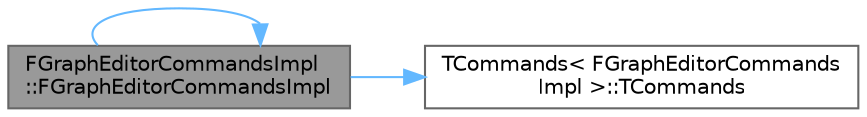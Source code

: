 digraph "FGraphEditorCommandsImpl::FGraphEditorCommandsImpl"
{
 // INTERACTIVE_SVG=YES
 // LATEX_PDF_SIZE
  bgcolor="transparent";
  edge [fontname=Helvetica,fontsize=10,labelfontname=Helvetica,labelfontsize=10];
  node [fontname=Helvetica,fontsize=10,shape=box,height=0.2,width=0.4];
  rankdir="LR";
  Node1 [id="Node000001",label="FGraphEditorCommandsImpl\l::FGraphEditorCommandsImpl",height=0.2,width=0.4,color="gray40", fillcolor="grey60", style="filled", fontcolor="black",tooltip=" "];
  Node1 -> Node1 [id="edge1_Node000001_Node000001",color="steelblue1",style="solid",tooltip=" "];
  Node1 -> Node2 [id="edge2_Node000001_Node000002",color="steelblue1",style="solid",tooltip=" "];
  Node2 [id="Node000002",label="TCommands\< FGraphEditorCommands\lImpl \>::TCommands",height=0.2,width=0.4,color="grey40", fillcolor="white", style="filled",URL="$de/d91/classTCommands.html#af7c71d17a1b5af80968fa82e0a4a9db7",tooltip=" "];
}
